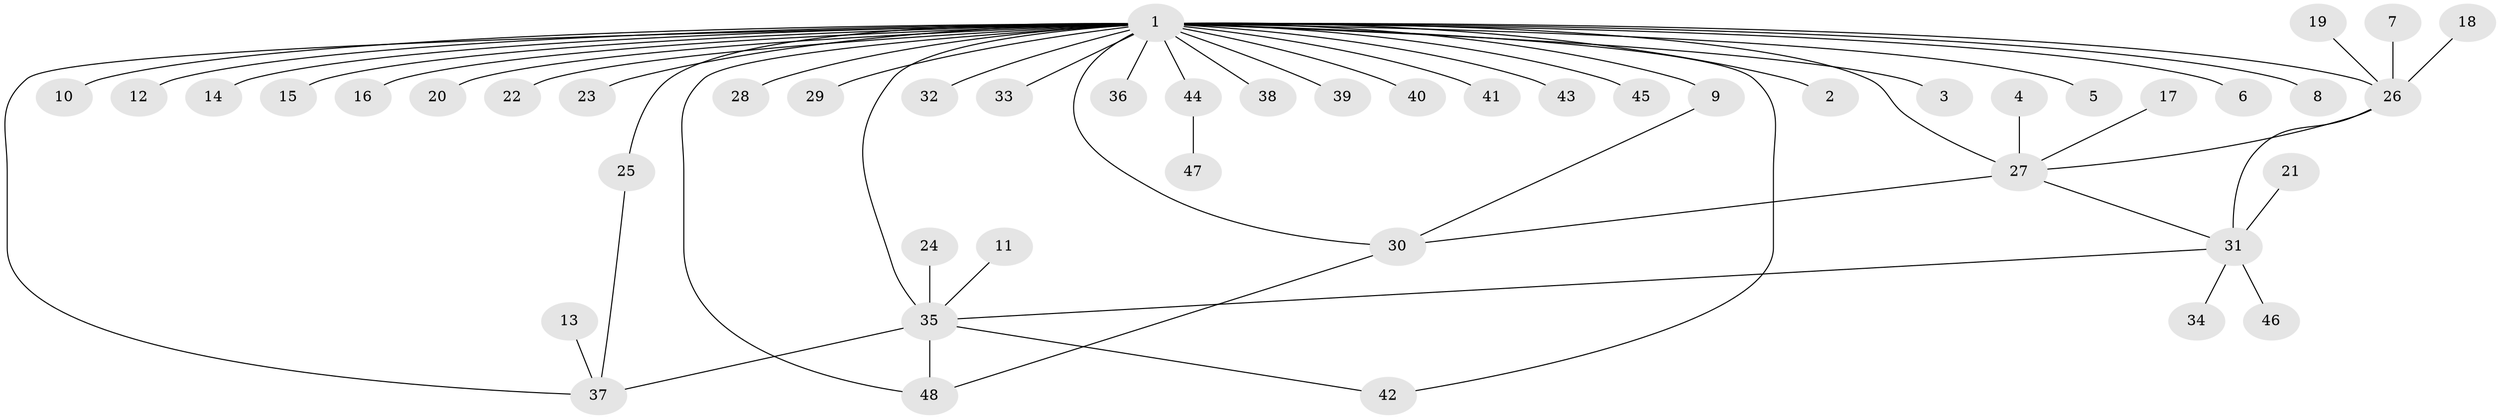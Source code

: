 // original degree distribution, {35: 0.01098901098901099, 8: 0.01098901098901099, 3: 0.06593406593406594, 1: 0.6043956043956044, 4: 0.04395604395604396, 10: 0.02197802197802198, 2: 0.2087912087912088, 11: 0.01098901098901099, 7: 0.01098901098901099, 6: 0.01098901098901099}
// Generated by graph-tools (version 1.1) at 2025/26/03/09/25 03:26:09]
// undirected, 48 vertices, 57 edges
graph export_dot {
graph [start="1"]
  node [color=gray90,style=filled];
  1;
  2;
  3;
  4;
  5;
  6;
  7;
  8;
  9;
  10;
  11;
  12;
  13;
  14;
  15;
  16;
  17;
  18;
  19;
  20;
  21;
  22;
  23;
  24;
  25;
  26;
  27;
  28;
  29;
  30;
  31;
  32;
  33;
  34;
  35;
  36;
  37;
  38;
  39;
  40;
  41;
  42;
  43;
  44;
  45;
  46;
  47;
  48;
  1 -- 2 [weight=1.0];
  1 -- 3 [weight=1.0];
  1 -- 5 [weight=1.0];
  1 -- 6 [weight=1.0];
  1 -- 8 [weight=1.0];
  1 -- 9 [weight=2.0];
  1 -- 10 [weight=1.0];
  1 -- 12 [weight=1.0];
  1 -- 14 [weight=1.0];
  1 -- 15 [weight=1.0];
  1 -- 16 [weight=1.0];
  1 -- 20 [weight=1.0];
  1 -- 22 [weight=1.0];
  1 -- 23 [weight=1.0];
  1 -- 25 [weight=1.0];
  1 -- 26 [weight=1.0];
  1 -- 27 [weight=2.0];
  1 -- 28 [weight=1.0];
  1 -- 29 [weight=1.0];
  1 -- 30 [weight=1.0];
  1 -- 32 [weight=1.0];
  1 -- 33 [weight=1.0];
  1 -- 35 [weight=2.0];
  1 -- 36 [weight=1.0];
  1 -- 37 [weight=1.0];
  1 -- 38 [weight=1.0];
  1 -- 39 [weight=1.0];
  1 -- 40 [weight=1.0];
  1 -- 41 [weight=2.0];
  1 -- 42 [weight=1.0];
  1 -- 43 [weight=1.0];
  1 -- 44 [weight=1.0];
  1 -- 45 [weight=1.0];
  1 -- 48 [weight=1.0];
  4 -- 27 [weight=1.0];
  7 -- 26 [weight=1.0];
  9 -- 30 [weight=1.0];
  11 -- 35 [weight=1.0];
  13 -- 37 [weight=1.0];
  17 -- 27 [weight=1.0];
  18 -- 26 [weight=1.0];
  19 -- 26 [weight=1.0];
  21 -- 31 [weight=1.0];
  24 -- 35 [weight=2.0];
  25 -- 37 [weight=1.0];
  26 -- 27 [weight=1.0];
  26 -- 31 [weight=2.0];
  27 -- 30 [weight=1.0];
  27 -- 31 [weight=1.0];
  30 -- 48 [weight=1.0];
  31 -- 34 [weight=1.0];
  31 -- 35 [weight=1.0];
  31 -- 46 [weight=1.0];
  35 -- 37 [weight=1.0];
  35 -- 42 [weight=1.0];
  35 -- 48 [weight=1.0];
  44 -- 47 [weight=1.0];
}
